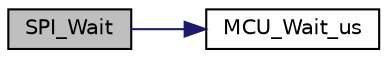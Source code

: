 digraph "SPI_Wait"
{
  edge [fontname="Helvetica",fontsize="10",labelfontname="Helvetica",labelfontsize="10"];
  node [fontname="Helvetica",fontsize="10",shape=record];
  rankdir="LR";
  Node56 [label="SPI_Wait",height=0.2,width=0.4,color="black", fillcolor="grey75", style="filled", fontcolor="black"];
  Node56 -> Node57 [color="midnightblue",fontsize="10",style="solid",fontname="Helvetica"];
  Node57 [label="MCU_Wait_us",height=0.2,width=0.4,color="black", fillcolor="white", style="filled",URL="$mcu_8c.html#ad73255284eee7230c9082a9f0e0500f9",tooltip="simple wait-loop to wait short periods of time "];
}
